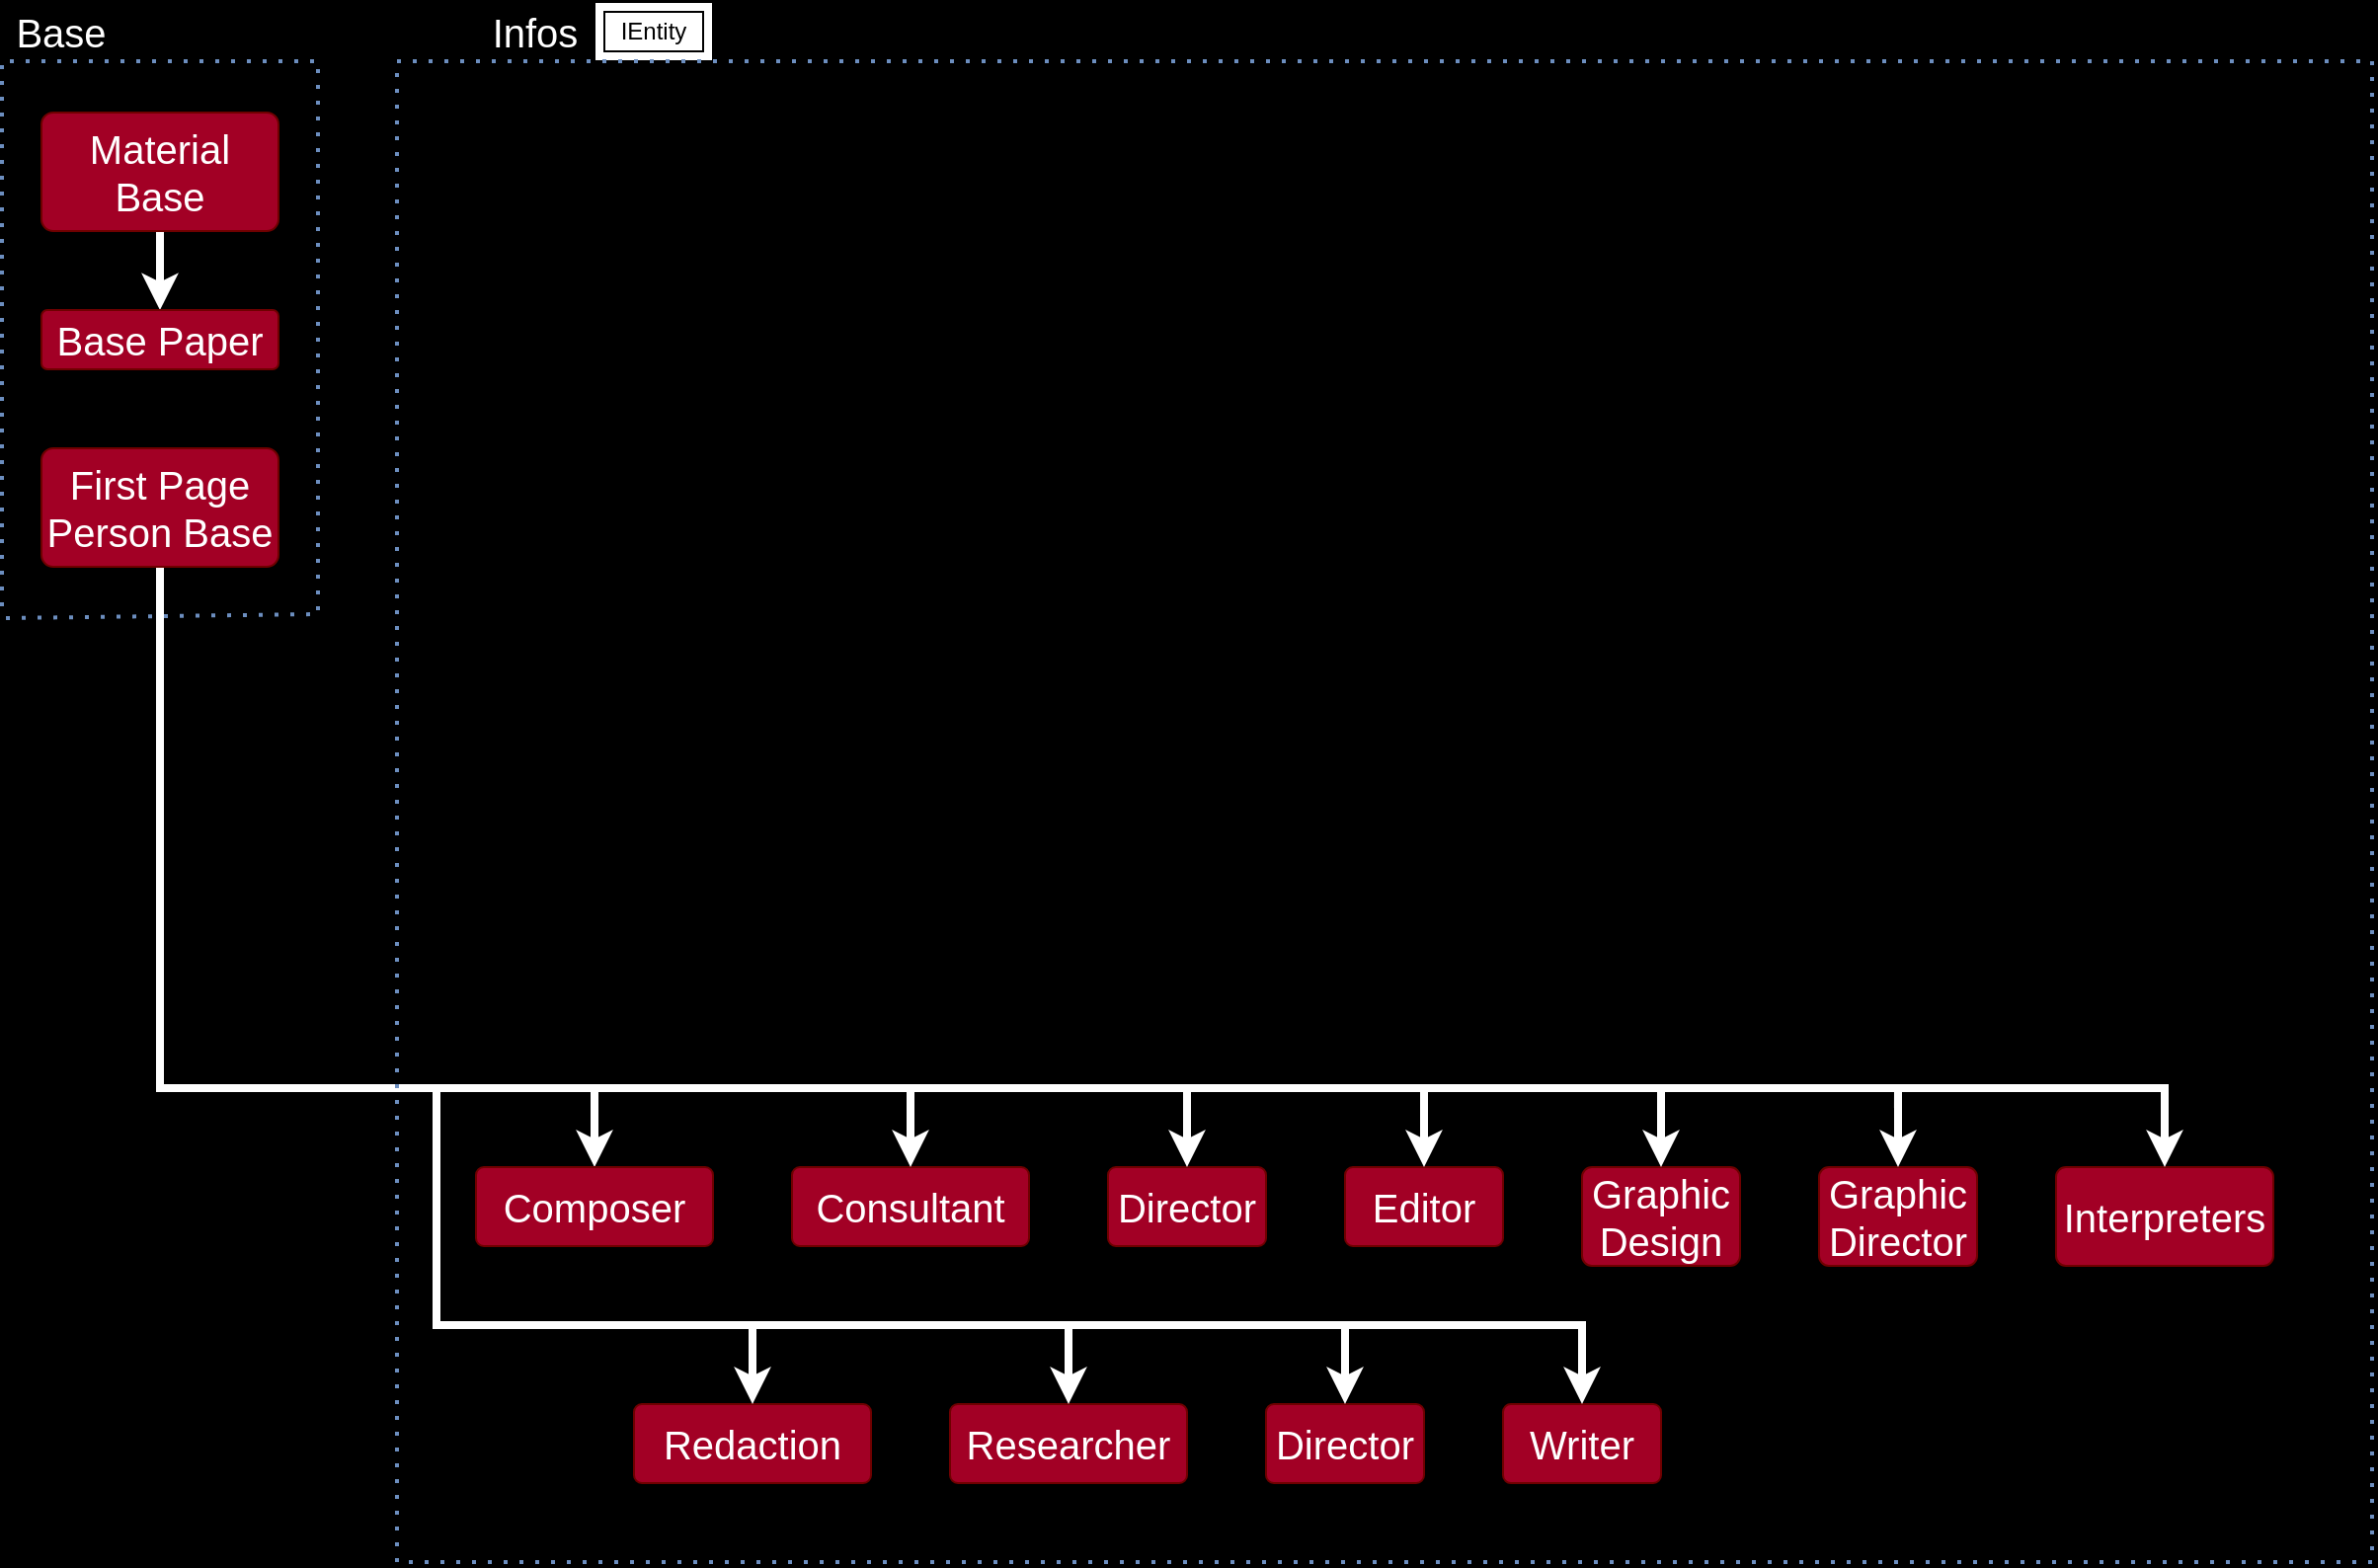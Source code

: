 <mxfile version="17.4.5" type="github">
  <diagram id="R2lEEEUBdFMjLlhIrx00" name="Enities">
    <mxGraphModel dx="1673" dy="1025" grid="1" gridSize="10" guides="1" tooltips="1" connect="1" arrows="1" fold="1" page="1" pageScale="1" pageWidth="1600" pageHeight="900" background="#000000" math="0" shadow="0" extFonts="Permanent Marker^https://fonts.googleapis.com/css?family=Permanent+Marker">
      <root>
        <mxCell id="0" />
        <mxCell id="1" parent="0" />
        <mxCell id="eGb5dsAbsmcvE9Oy9T9W-4" value="IEntity" style="shape=ext;margin=3;double=1;whiteSpace=wrap;html=1;align=center;" parent="1" vertex="1">
          <mxGeometry x="500" y="50" width="60" height="30" as="geometry" />
        </mxCell>
        <mxCell id="yxW6L9qoDKV4iAf_mweB-4" style="edgeStyle=orthogonalEdgeStyle;rounded=0;jumpSize=13;orthogonalLoop=1;jettySize=auto;html=1;entryX=0.5;entryY=0;entryDx=0;entryDy=0;strokeColor=#FFFFFF;strokeWidth=4;" parent="1" source="eGb5dsAbsmcvE9Oy9T9W-7" target="eGb5dsAbsmcvE9Oy9T9W-8" edge="1">
          <mxGeometry relative="1" as="geometry">
            <Array as="points">
              <mxPoint x="280" y="196.03" />
              <mxPoint x="280" y="196.03" />
            </Array>
          </mxGeometry>
        </mxCell>
        <mxCell id="eGb5dsAbsmcvE9Oy9T9W-8" value="Base Paper" style="rounded=1;arcSize=10;whiteSpace=wrap;html=1;align=center;fontSize=20;fillColor=#a20025;strokeColor=#6F0000;fontColor=#ffffff;" parent="1" vertex="1">
          <mxGeometry x="220" y="206.03" width="120" height="30" as="geometry" />
        </mxCell>
        <mxCell id="yxW6L9qoDKV4iAf_mweB-11" style="edgeStyle=orthogonalEdgeStyle;rounded=0;jumpSize=13;orthogonalLoop=1;jettySize=auto;html=1;entryX=0.5;entryY=0;entryDx=0;entryDy=0;strokeColor=#FFFFFF;strokeWidth=4;" parent="1" source="eGb5dsAbsmcvE9Oy9T9W-10" target="yxW6L9qoDKV4iAf_mweB-9" edge="1">
          <mxGeometry relative="1" as="geometry">
            <Array as="points">
              <mxPoint x="280" y="600" />
              <mxPoint x="500" y="600" />
            </Array>
          </mxGeometry>
        </mxCell>
        <mxCell id="eGb5dsAbsmcvE9Oy9T9W-10" value="First Page Person Base" style="rounded=1;arcSize=10;whiteSpace=wrap;html=1;align=center;fontSize=20;fillColor=#a20025;strokeColor=#6F0000;fontColor=#ffffff;" parent="1" vertex="1">
          <mxGeometry x="220" y="276.03" width="120" height="60" as="geometry" />
        </mxCell>
        <mxCell id="eGb5dsAbsmcvE9Oy9T9W-11" value="Infos" style="text;html=1;strokeColor=none;fillColor=none;align=center;verticalAlign=middle;whiteSpace=wrap;rounded=0;fontSize=20;fontColor=#FFFFFF;" parent="1" vertex="1">
          <mxGeometry x="440" y="50" width="60" height="30" as="geometry" />
        </mxCell>
        <mxCell id="eGb5dsAbsmcvE9Oy9T9W-7" value="Material Base" style="rounded=1;arcSize=10;whiteSpace=wrap;html=1;align=center;fontSize=20;fillColor=#a20025;strokeColor=#6F0000;fontColor=#ffffff;" parent="1" vertex="1">
          <mxGeometry x="220" y="106.03" width="120" height="60" as="geometry" />
        </mxCell>
        <mxCell id="yxW6L9qoDKV4iAf_mweB-6" value="" style="endArrow=none;dashed=1;html=1;dashPattern=1 3;strokeWidth=2;rounded=0;fontColor=#FFFFFF;labelBackgroundColor=#000000;fillColor=#dae8fc;strokeColor=#6c8ebf;" parent="1" edge="1">
          <mxGeometry width="50" height="50" relative="1" as="geometry">
            <mxPoint x="200" y="356.03" as="sourcePoint" />
            <mxPoint x="200" y="362.03" as="targetPoint" />
            <Array as="points">
              <mxPoint x="200" y="80.03" />
              <mxPoint x="360" y="80.0" />
              <mxPoint x="360" y="360" />
            </Array>
          </mxGeometry>
        </mxCell>
        <mxCell id="yxW6L9qoDKV4iAf_mweB-7" value="Base" style="text;html=1;strokeColor=none;fillColor=none;align=center;verticalAlign=middle;whiteSpace=wrap;rounded=0;fontSize=20;fontColor=#FFFFFF;" parent="1" vertex="1">
          <mxGeometry x="200" y="50" width="60" height="30" as="geometry" />
        </mxCell>
        <mxCell id="yxW6L9qoDKV4iAf_mweB-9" value="Composer" style="rounded=1;arcSize=10;whiteSpace=wrap;html=1;align=center;fontSize=20;fillColor=#a20025;strokeColor=#6F0000;fontColor=#ffffff;" parent="1" vertex="1">
          <mxGeometry x="440" y="640" width="120" height="40" as="geometry" />
        </mxCell>
        <mxCell id="yxW6L9qoDKV4iAf_mweB-10" value="Consultant" style="rounded=1;arcSize=10;whiteSpace=wrap;html=1;align=center;fontSize=20;fillColor=#a20025;strokeColor=#6F0000;fontColor=#ffffff;" parent="1" vertex="1">
          <mxGeometry x="600" y="640" width="120" height="40" as="geometry" />
        </mxCell>
        <mxCell id="yxW6L9qoDKV4iAf_mweB-14" style="edgeStyle=orthogonalEdgeStyle;rounded=0;jumpSize=13;orthogonalLoop=1;jettySize=auto;html=1;entryX=0.5;entryY=0;entryDx=0;entryDy=0;strokeColor=#FFFFFF;strokeWidth=4;" parent="1" target="yxW6L9qoDKV4iAf_mweB-10" edge="1">
          <mxGeometry relative="1" as="geometry">
            <mxPoint x="500" y="600" as="sourcePoint" />
            <mxPoint x="790" y="530" as="targetPoint" />
            <Array as="points">
              <mxPoint x="660" y="600" />
            </Array>
          </mxGeometry>
        </mxCell>
        <mxCell id="P3IxTrzwhwJKdC0I2D61-1" value="Director" style="rounded=1;arcSize=10;whiteSpace=wrap;html=1;align=center;fontSize=20;fillColor=#a20025;strokeColor=#6F0000;fontColor=#ffffff;" vertex="1" parent="1">
          <mxGeometry x="760" y="640" width="80" height="40" as="geometry" />
        </mxCell>
        <mxCell id="P3IxTrzwhwJKdC0I2D61-2" value="Editor" style="rounded=1;arcSize=10;whiteSpace=wrap;html=1;align=center;fontSize=20;fillColor=#a20025;strokeColor=#6F0000;fontColor=#ffffff;" vertex="1" parent="1">
          <mxGeometry x="880" y="640" width="80" height="40" as="geometry" />
        </mxCell>
        <mxCell id="P3IxTrzwhwJKdC0I2D61-5" value="Graphic&lt;br&gt;Design" style="rounded=1;arcSize=10;whiteSpace=wrap;html=1;align=center;fontSize=20;fillColor=#a20025;strokeColor=#6F0000;fontColor=#ffffff;" vertex="1" parent="1">
          <mxGeometry x="1000" y="640" width="80" height="50" as="geometry" />
        </mxCell>
        <mxCell id="P3IxTrzwhwJKdC0I2D61-6" value="Graphic Director" style="rounded=1;arcSize=10;whiteSpace=wrap;html=1;align=center;fontSize=20;fillColor=#a20025;strokeColor=#6F0000;fontColor=#ffffff;" vertex="1" parent="1">
          <mxGeometry x="1120" y="640" width="80" height="50" as="geometry" />
        </mxCell>
        <mxCell id="P3IxTrzwhwJKdC0I2D61-8" value="Interpreters" style="rounded=1;arcSize=10;whiteSpace=wrap;html=1;align=center;fontSize=20;fillColor=#a20025;strokeColor=#6F0000;fontColor=#ffffff;" vertex="1" parent="1">
          <mxGeometry x="1240" y="640" width="110" height="50" as="geometry" />
        </mxCell>
        <mxCell id="P3IxTrzwhwJKdC0I2D61-9" value="" style="endArrow=none;dashed=1;html=1;dashPattern=1 3;strokeWidth=2;rounded=0;fontColor=#FFFFFF;labelBackgroundColor=#000000;fillColor=#dae8fc;strokeColor=#6c8ebf;" edge="1" parent="1">
          <mxGeometry width="50" height="50" relative="1" as="geometry">
            <mxPoint x="400" y="840" as="sourcePoint" />
            <mxPoint x="400" y="840" as="targetPoint" />
            <Array as="points">
              <mxPoint x="400" y="80" />
              <mxPoint x="1400" y="80" />
              <mxPoint x="1400" y="840" />
            </Array>
          </mxGeometry>
        </mxCell>
        <mxCell id="P3IxTrzwhwJKdC0I2D61-11" style="edgeStyle=orthogonalEdgeStyle;rounded=0;jumpSize=13;orthogonalLoop=1;jettySize=auto;html=1;entryX=0.5;entryY=0;entryDx=0;entryDy=0;strokeColor=#FFFFFF;strokeWidth=4;" edge="1" parent="1">
          <mxGeometry relative="1" as="geometry">
            <mxPoint x="660" y="600" as="sourcePoint" />
            <mxPoint x="800" y="640" as="targetPoint" />
            <Array as="points">
              <mxPoint x="800" y="600" />
            </Array>
          </mxGeometry>
        </mxCell>
        <mxCell id="P3IxTrzwhwJKdC0I2D61-12" style="edgeStyle=orthogonalEdgeStyle;rounded=0;jumpSize=13;orthogonalLoop=1;jettySize=auto;html=1;strokeColor=#FFFFFF;strokeWidth=4;entryX=0.5;entryY=0;entryDx=0;entryDy=0;" edge="1" parent="1" target="P3IxTrzwhwJKdC0I2D61-2">
          <mxGeometry relative="1" as="geometry">
            <mxPoint x="800" y="600" as="sourcePoint" />
            <mxPoint x="960" y="640" as="targetPoint" />
            <Array as="points">
              <mxPoint x="920" y="600" />
            </Array>
          </mxGeometry>
        </mxCell>
        <mxCell id="P3IxTrzwhwJKdC0I2D61-13" style="edgeStyle=orthogonalEdgeStyle;rounded=0;jumpSize=13;orthogonalLoop=1;jettySize=auto;html=1;entryX=0.5;entryY=0;entryDx=0;entryDy=0;strokeColor=#FFFFFF;strokeWidth=4;" edge="1" parent="1" target="P3IxTrzwhwJKdC0I2D61-5">
          <mxGeometry relative="1" as="geometry">
            <mxPoint x="920" y="600" as="sourcePoint" />
            <mxPoint x="1100" y="640" as="targetPoint" />
            <Array as="points">
              <mxPoint x="1040" y="600" />
            </Array>
          </mxGeometry>
        </mxCell>
        <mxCell id="P3IxTrzwhwJKdC0I2D61-14" style="edgeStyle=orthogonalEdgeStyle;rounded=0;jumpSize=13;orthogonalLoop=1;jettySize=auto;html=1;entryX=0.5;entryY=0;entryDx=0;entryDy=0;strokeColor=#FFFFFF;strokeWidth=4;" edge="1" parent="1" target="P3IxTrzwhwJKdC0I2D61-6">
          <mxGeometry relative="1" as="geometry">
            <mxPoint x="1039.97" y="600" as="sourcePoint" />
            <mxPoint x="1199.97" y="640" as="targetPoint" />
            <Array as="points">
              <mxPoint x="1160" y="600" />
            </Array>
          </mxGeometry>
        </mxCell>
        <mxCell id="P3IxTrzwhwJKdC0I2D61-15" style="edgeStyle=orthogonalEdgeStyle;rounded=0;jumpSize=13;orthogonalLoop=1;jettySize=auto;html=1;entryX=0.5;entryY=0;entryDx=0;entryDy=0;strokeColor=#FFFFFF;strokeWidth=4;" edge="1" parent="1" target="P3IxTrzwhwJKdC0I2D61-8">
          <mxGeometry relative="1" as="geometry">
            <mxPoint x="1159.97" y="610" as="sourcePoint" />
            <mxPoint x="1349.94" y="640" as="targetPoint" />
            <Array as="points">
              <mxPoint x="1160" y="600" />
              <mxPoint x="1295" y="600" />
            </Array>
          </mxGeometry>
        </mxCell>
        <mxCell id="P3IxTrzwhwJKdC0I2D61-29" value="Redaction" style="rounded=1;arcSize=10;whiteSpace=wrap;html=1;align=center;fontSize=20;fillColor=#a20025;strokeColor=#6F0000;fontColor=#ffffff;" vertex="1" parent="1">
          <mxGeometry x="520" y="760" width="120" height="40" as="geometry" />
        </mxCell>
        <mxCell id="P3IxTrzwhwJKdC0I2D61-30" value="Researcher" style="rounded=1;arcSize=10;whiteSpace=wrap;html=1;align=center;fontSize=20;fillColor=#a20025;strokeColor=#6F0000;fontColor=#ffffff;" vertex="1" parent="1">
          <mxGeometry x="680" y="760" width="120" height="40" as="geometry" />
        </mxCell>
        <mxCell id="P3IxTrzwhwJKdC0I2D61-31" style="edgeStyle=orthogonalEdgeStyle;rounded=0;jumpSize=13;orthogonalLoop=1;jettySize=auto;html=1;entryX=0.5;entryY=0;entryDx=0;entryDy=0;strokeColor=#FFFFFF;strokeWidth=4;" edge="1" parent="1" target="P3IxTrzwhwJKdC0I2D61-30">
          <mxGeometry relative="1" as="geometry">
            <mxPoint x="580" y="600" as="sourcePoint" />
            <mxPoint x="890" y="650" as="targetPoint" />
            <Array as="points">
              <mxPoint x="420" y="600" />
              <mxPoint x="420" y="720" />
              <mxPoint x="740" y="720" />
            </Array>
          </mxGeometry>
        </mxCell>
        <mxCell id="P3IxTrzwhwJKdC0I2D61-32" value="Director" style="rounded=1;arcSize=10;whiteSpace=wrap;html=1;align=center;fontSize=20;fillColor=#a20025;strokeColor=#6F0000;fontColor=#ffffff;" vertex="1" parent="1">
          <mxGeometry x="840" y="760" width="80" height="40" as="geometry" />
        </mxCell>
        <mxCell id="P3IxTrzwhwJKdC0I2D61-33" value="Writer" style="rounded=1;arcSize=10;whiteSpace=wrap;html=1;align=center;fontSize=20;fillColor=#a20025;strokeColor=#6F0000;fontColor=#ffffff;" vertex="1" parent="1">
          <mxGeometry x="960" y="760" width="80" height="40" as="geometry" />
        </mxCell>
        <mxCell id="P3IxTrzwhwJKdC0I2D61-37" style="edgeStyle=orthogonalEdgeStyle;rounded=0;jumpSize=13;orthogonalLoop=1;jettySize=auto;html=1;entryX=0.5;entryY=0;entryDx=0;entryDy=0;strokeColor=#FFFFFF;strokeWidth=4;" edge="1" parent="1">
          <mxGeometry relative="1" as="geometry">
            <mxPoint x="740" y="720" as="sourcePoint" />
            <mxPoint x="880" y="760" as="targetPoint" />
            <Array as="points">
              <mxPoint x="880" y="720" />
            </Array>
          </mxGeometry>
        </mxCell>
        <mxCell id="P3IxTrzwhwJKdC0I2D61-38" style="edgeStyle=orthogonalEdgeStyle;rounded=0;jumpSize=13;orthogonalLoop=1;jettySize=auto;html=1;strokeColor=#FFFFFF;strokeWidth=4;entryX=0.5;entryY=0;entryDx=0;entryDy=0;" edge="1" parent="1" target="P3IxTrzwhwJKdC0I2D61-33">
          <mxGeometry relative="1" as="geometry">
            <mxPoint x="880" y="720" as="sourcePoint" />
            <mxPoint x="1040" y="760" as="targetPoint" />
            <Array as="points">
              <mxPoint x="1000" y="720" />
            </Array>
          </mxGeometry>
        </mxCell>
        <mxCell id="P3IxTrzwhwJKdC0I2D61-42" style="edgeStyle=orthogonalEdgeStyle;rounded=0;jumpSize=13;orthogonalLoop=1;jettySize=auto;html=1;entryX=0.5;entryY=0;entryDx=0;entryDy=0;strokeColor=#FFFFFF;strokeWidth=4;" edge="1" parent="1" target="P3IxTrzwhwJKdC0I2D61-29">
          <mxGeometry relative="1" as="geometry">
            <mxPoint x="580" y="720" as="sourcePoint" />
            <mxPoint x="500" y="720" as="targetPoint" />
            <Array as="points">
              <mxPoint x="580" y="720" />
            </Array>
          </mxGeometry>
        </mxCell>
      </root>
    </mxGraphModel>
  </diagram>
</mxfile>
